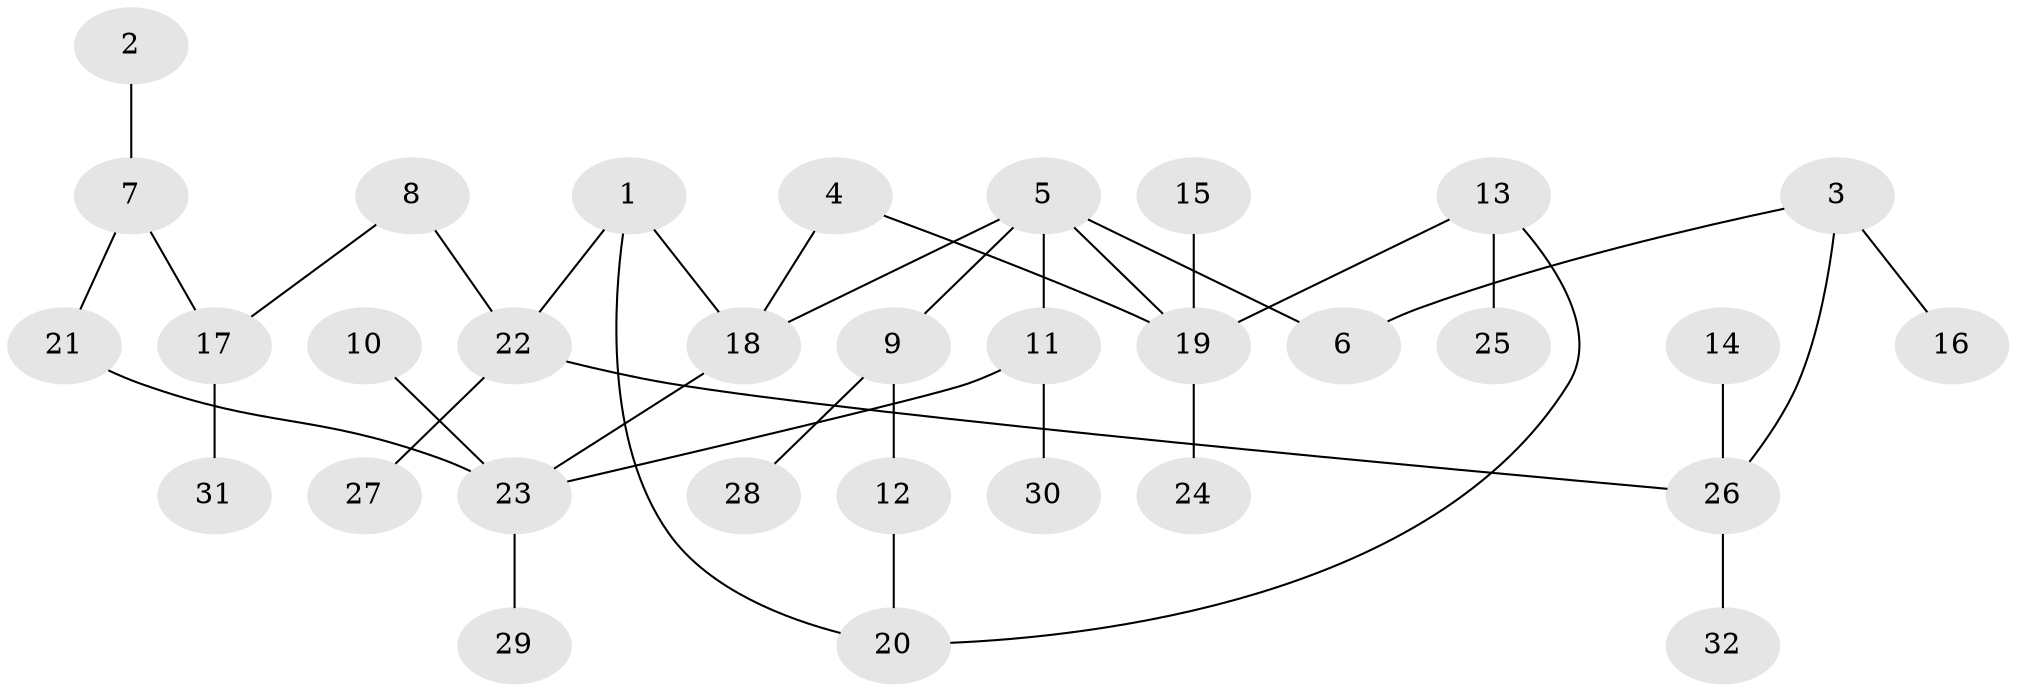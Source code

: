 // original degree distribution, {4: 0.05063291139240506, 5: 0.0379746835443038, 7: 0.012658227848101266, 6: 0.0379746835443038, 3: 0.1518987341772152, 1: 0.43037974683544306, 2: 0.27848101265822783}
// Generated by graph-tools (version 1.1) at 2025/36/03/04/25 23:36:08]
// undirected, 32 vertices, 37 edges
graph export_dot {
  node [color=gray90,style=filled];
  1;
  2;
  3;
  4;
  5;
  6;
  7;
  8;
  9;
  10;
  11;
  12;
  13;
  14;
  15;
  16;
  17;
  18;
  19;
  20;
  21;
  22;
  23;
  24;
  25;
  26;
  27;
  28;
  29;
  30;
  31;
  32;
  1 -- 18 [weight=1.0];
  1 -- 20 [weight=1.0];
  1 -- 22 [weight=1.0];
  2 -- 7 [weight=1.0];
  3 -- 6 [weight=1.0];
  3 -- 16 [weight=1.0];
  3 -- 26 [weight=1.0];
  4 -- 18 [weight=1.0];
  4 -- 19 [weight=1.0];
  5 -- 6 [weight=1.0];
  5 -- 9 [weight=1.0];
  5 -- 11 [weight=1.0];
  5 -- 18 [weight=1.0];
  5 -- 19 [weight=1.0];
  7 -- 17 [weight=1.0];
  7 -- 21 [weight=1.0];
  8 -- 17 [weight=1.0];
  8 -- 22 [weight=1.0];
  9 -- 12 [weight=1.0];
  9 -- 28 [weight=1.0];
  10 -- 23 [weight=1.0];
  11 -- 23 [weight=1.0];
  11 -- 30 [weight=1.0];
  12 -- 20 [weight=1.0];
  13 -- 19 [weight=1.0];
  13 -- 20 [weight=1.0];
  13 -- 25 [weight=1.0];
  14 -- 26 [weight=1.0];
  15 -- 19 [weight=1.0];
  17 -- 31 [weight=1.0];
  18 -- 23 [weight=1.0];
  19 -- 24 [weight=1.0];
  21 -- 23 [weight=1.0];
  22 -- 26 [weight=1.0];
  22 -- 27 [weight=1.0];
  23 -- 29 [weight=1.0];
  26 -- 32 [weight=1.0];
}
